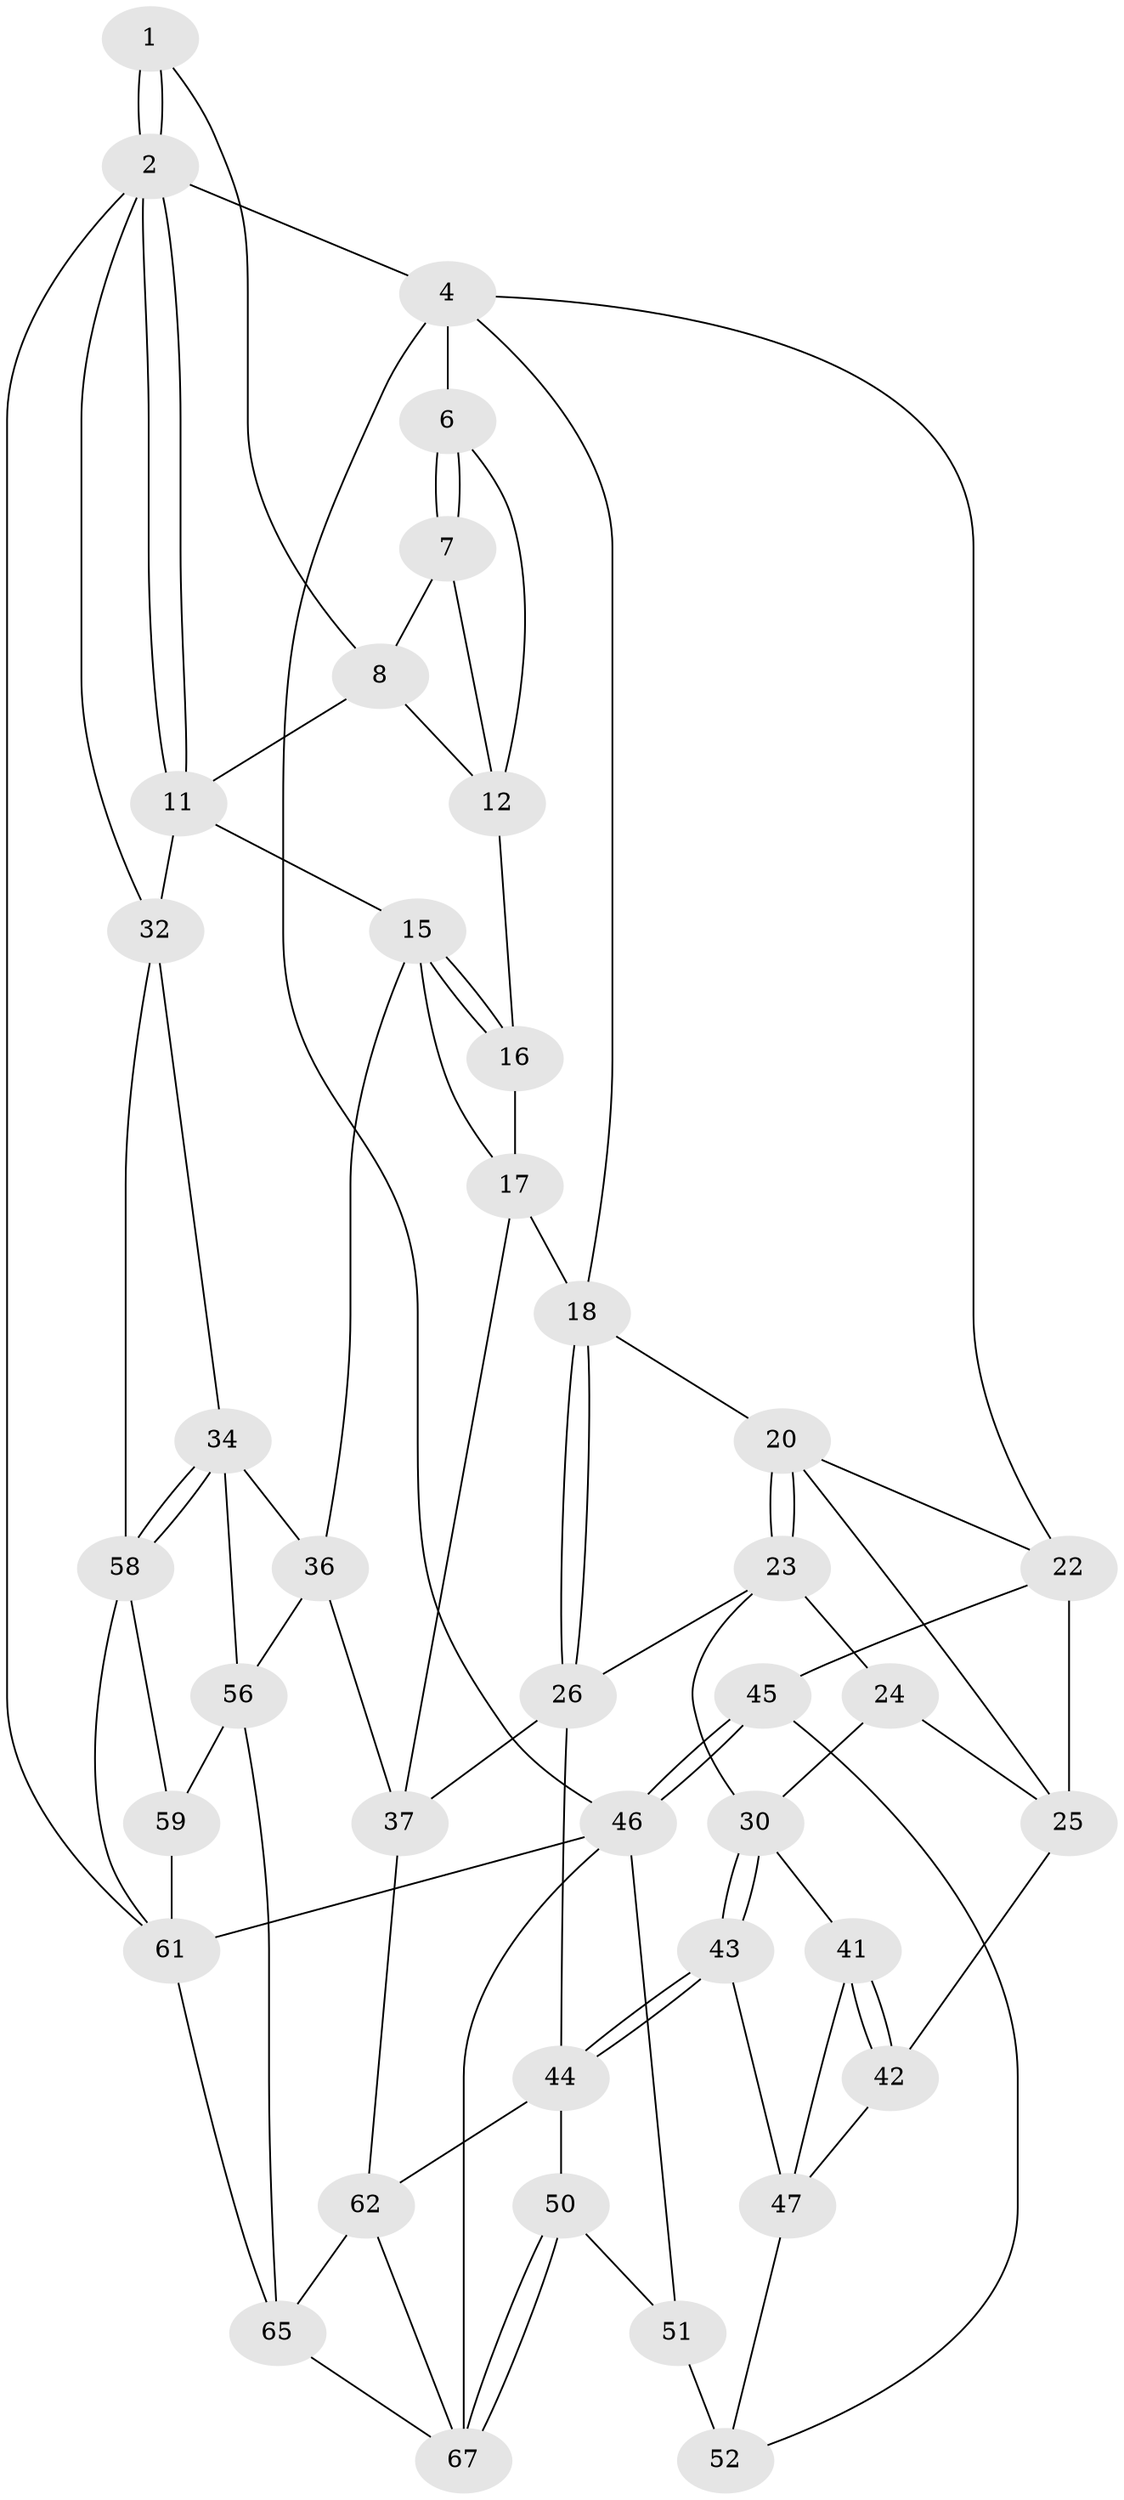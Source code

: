 // Generated by graph-tools (version 1.1) at 2025/24/03/03/25 07:24:37]
// undirected, 40 vertices, 87 edges
graph export_dot {
graph [start="1"]
  node [color=gray90,style=filled];
  1 [pos="+0.5797414057181707+0"];
  2 [pos="+1+0",super="+3"];
  4 [pos="+0+0",super="+5"];
  6 [pos="+0.34273775905173465+0"];
  7 [pos="+0.5672693210513409+0",super="+9"];
  8 [pos="+0.6699534001163766+0.08489730731131015",super="+10"];
  11 [pos="+0.8186227187375702+0.1992988874923992",super="+14"];
  12 [pos="+0.6044453507227563+0.18663283750719284",super="+13"];
  15 [pos="+0.7689951232539289+0.32232877436346163",super="+28"];
  16 [pos="+0.5414966632852017+0.2872470834200713"];
  17 [pos="+0.5297766169748482+0.30305463177195696",super="+29"];
  18 [pos="+0.4272946659891659+0.3735747983011456",super="+19"];
  20 [pos="+0.18099214383463608+0.3352749901750916",super="+21"];
  22 [pos="+0+0.04369255197458608",super="+40"];
  23 [pos="+0.17871660994576646+0.36861396411501796",super="+27"];
  24 [pos="+0.13717436067153432+0.401014947677372"];
  25 [pos="+0.058416905060690236+0.43266489256951",super="+39"];
  26 [pos="+0.41023039153162344+0.42022828580493543",super="+38"];
  30 [pos="+0.22874212287767404+0.4811781814583275",super="+31"];
  32 [pos="+1+0.49116481020112257",super="+33"];
  34 [pos="+0.8409581358055607+0.5935616288253168",super="+35"];
  36 [pos="+0.7075992161715436+0.5480975261977743",super="+54"];
  37 [pos="+0.5292525810958112+0.5978089195904382",super="+55"];
  41 [pos="+0.14681184828109828+0.5317608970947766"];
  42 [pos="+0.08397058212546114+0.5512427902506225"];
  43 [pos="+0.317053791056399+0.558495039096691"];
  44 [pos="+0.3968753561538788+0.5874994740277217",super="+49"];
  45 [pos="+0+0.6607112908181185"];
  46 [pos="+0+1",super="+69"];
  47 [pos="+0.1975502621790751+0.5815989158025848",super="+48"];
  50 [pos="+0.2902748937869486+0.7373348210224693"];
  51 [pos="+0.23696333215540616+0.7463418244166158",super="+66"];
  52 [pos="+0.1689677822164118+0.7083847083114684",super="+53"];
  56 [pos="+0.7530630842724699+0.7647658324081739",super="+57"];
  58 [pos="+0.8640262145721768+0.7316335592911085",super="+60"];
  59 [pos="+0.8196651327876279+0.7647826910591067"];
  61 [pos="+1+1",super="+64"];
  62 [pos="+0.5362704492283297+0.84256999918857",super="+63"];
  65 [pos="+0.877375216503466+1",super="+70"];
  67 [pos="+0.3459939650480042+1",super="+68"];
  1 -- 2;
  1 -- 2;
  1 -- 8;
  2 -- 11;
  2 -- 11;
  2 -- 32;
  2 -- 4;
  2 -- 61;
  4 -- 22;
  4 -- 46;
  4 -- 6;
  4 -- 18;
  6 -- 7;
  6 -- 7;
  6 -- 12;
  7 -- 8;
  7 -- 12;
  8 -- 11;
  8 -- 12;
  11 -- 32;
  11 -- 15;
  12 -- 16;
  15 -- 16;
  15 -- 16;
  15 -- 17;
  15 -- 36;
  16 -- 17;
  17 -- 18;
  17 -- 37;
  18 -- 26;
  18 -- 26;
  18 -- 20;
  20 -- 23;
  20 -- 23;
  20 -- 25;
  20 -- 22;
  22 -- 25;
  22 -- 45;
  23 -- 24;
  23 -- 26;
  23 -- 30;
  24 -- 25;
  24 -- 30;
  25 -- 42;
  26 -- 44;
  26 -- 37;
  30 -- 43;
  30 -- 43;
  30 -- 41;
  32 -- 34;
  32 -- 58;
  34 -- 58;
  34 -- 58;
  34 -- 56;
  34 -- 36;
  36 -- 56;
  36 -- 37;
  37 -- 62;
  41 -- 42;
  41 -- 42;
  41 -- 47;
  42 -- 47;
  43 -- 44;
  43 -- 44;
  43 -- 47;
  44 -- 50;
  44 -- 62;
  45 -- 46;
  45 -- 46;
  45 -- 52;
  46 -- 61;
  46 -- 51;
  46 -- 67;
  47 -- 52;
  50 -- 51;
  50 -- 67;
  50 -- 67;
  51 -- 52 [weight=2];
  56 -- 59;
  56 -- 65;
  58 -- 59;
  58 -- 61;
  59 -- 61;
  61 -- 65;
  62 -- 65;
  62 -- 67;
  65 -- 67;
}
